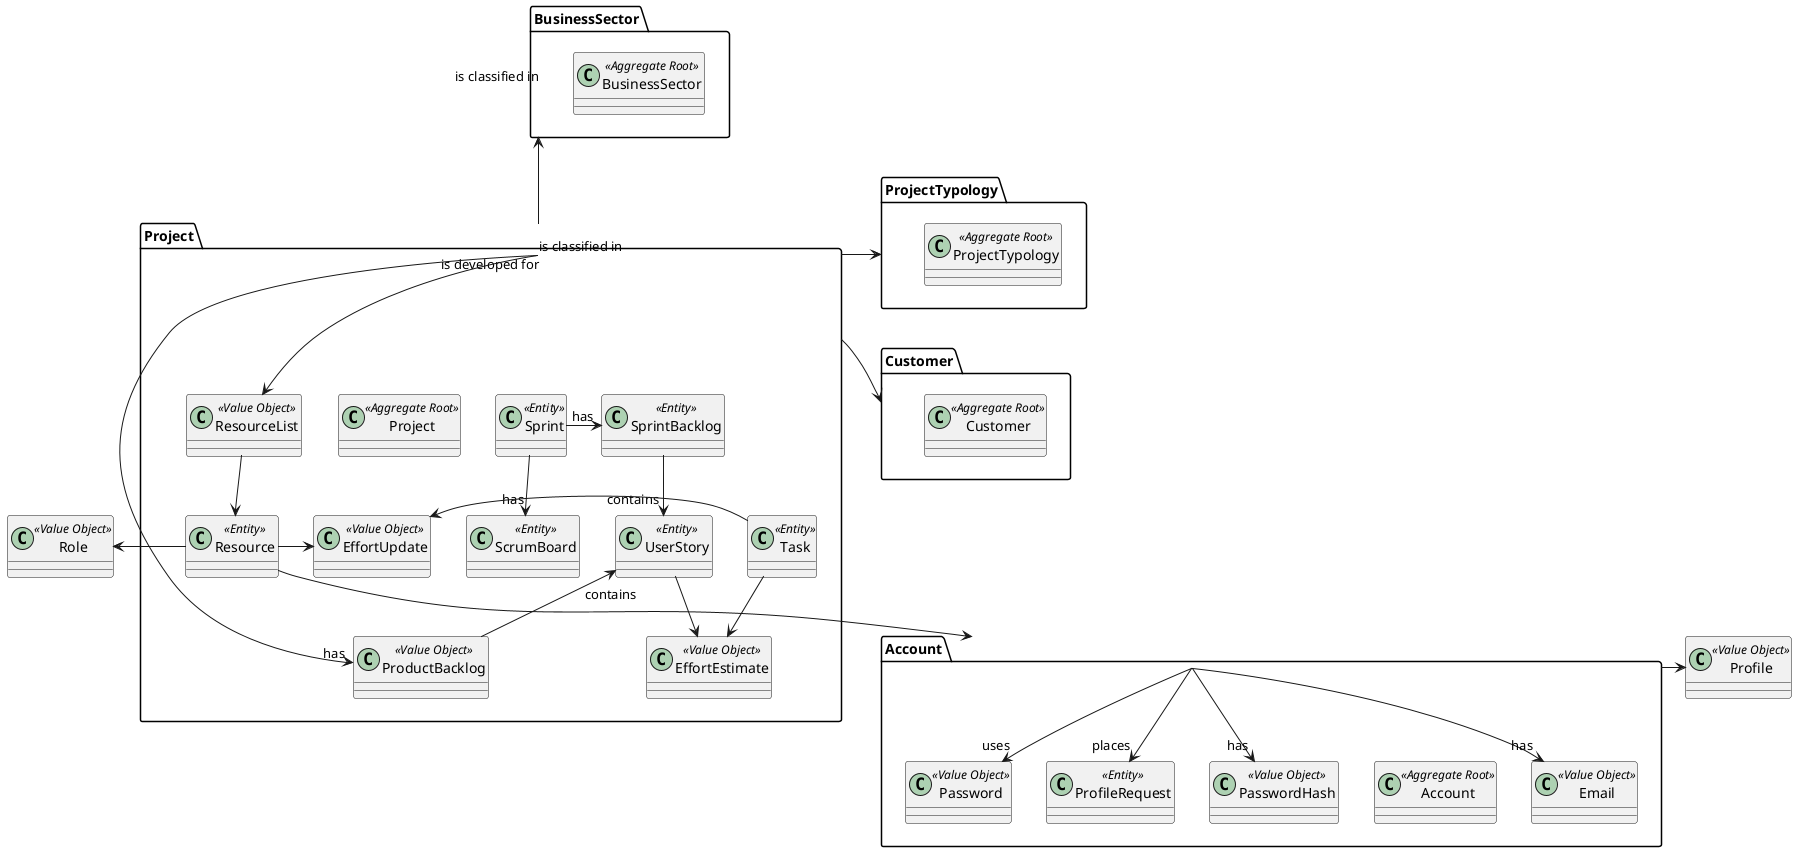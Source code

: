 @startuml
'https://plantuml.com/class-diagram

package Project{

class Project << Aggregate Root >>
class ProductBacklog << Value Object >>
class ResourceList << Value Object >>
class Resource << Entity >>
class Sprint << Entity >>
class ScrumBoard << Entity >>
class EffortUpdate << Value Object >>
class SprintBacklog<< Entity >>
class UserStory << Entity >>
class Task << Entity >>
class EffortEstimate << Value Object >>
}

package Customer{
class Customer<< Aggregate Root >>
}

package Account{
class Account << Aggregate Root >>
class Password << Value Object >>
class PasswordHash << Value Object >>
class Email << Value Object >>
class ProfileRequest << Entity >>
}


package BusinessSector{
class BusinessSector << Aggregate Root >>
}

package ProjectTypology{
class ProjectTypology << Aggregate Root >>
}


class Role << Value Object >>
class Profile << Value Object >>


Project -up-> "is classified in" BusinessSector
Project "is classified in" -right->  ProjectTypology
Project "is developed for" -down->  Customer

Sprint -> "has" SprintBacklog
SprintBacklog --> "contains" UserStory
Sprint -down-> "has" ScrumBoard

Project --> ResourceList
ResourceList --> Resource
Project --> "has" ProductBacklog

Resource -->Account
EffortUpdate <-right- Task
Resource -right->EffortUpdate
Resource -left-> Role
Account -right-> Profile
Account --> "places" ProfileRequest
Account --> "has" PasswordHash
Account --> "has" Email
Account -left-> "uses" Password
UserStory --> EffortEstimate
Task --> EffortEstimate

ProductBacklog -up-> "contains" UserStory
@enduml